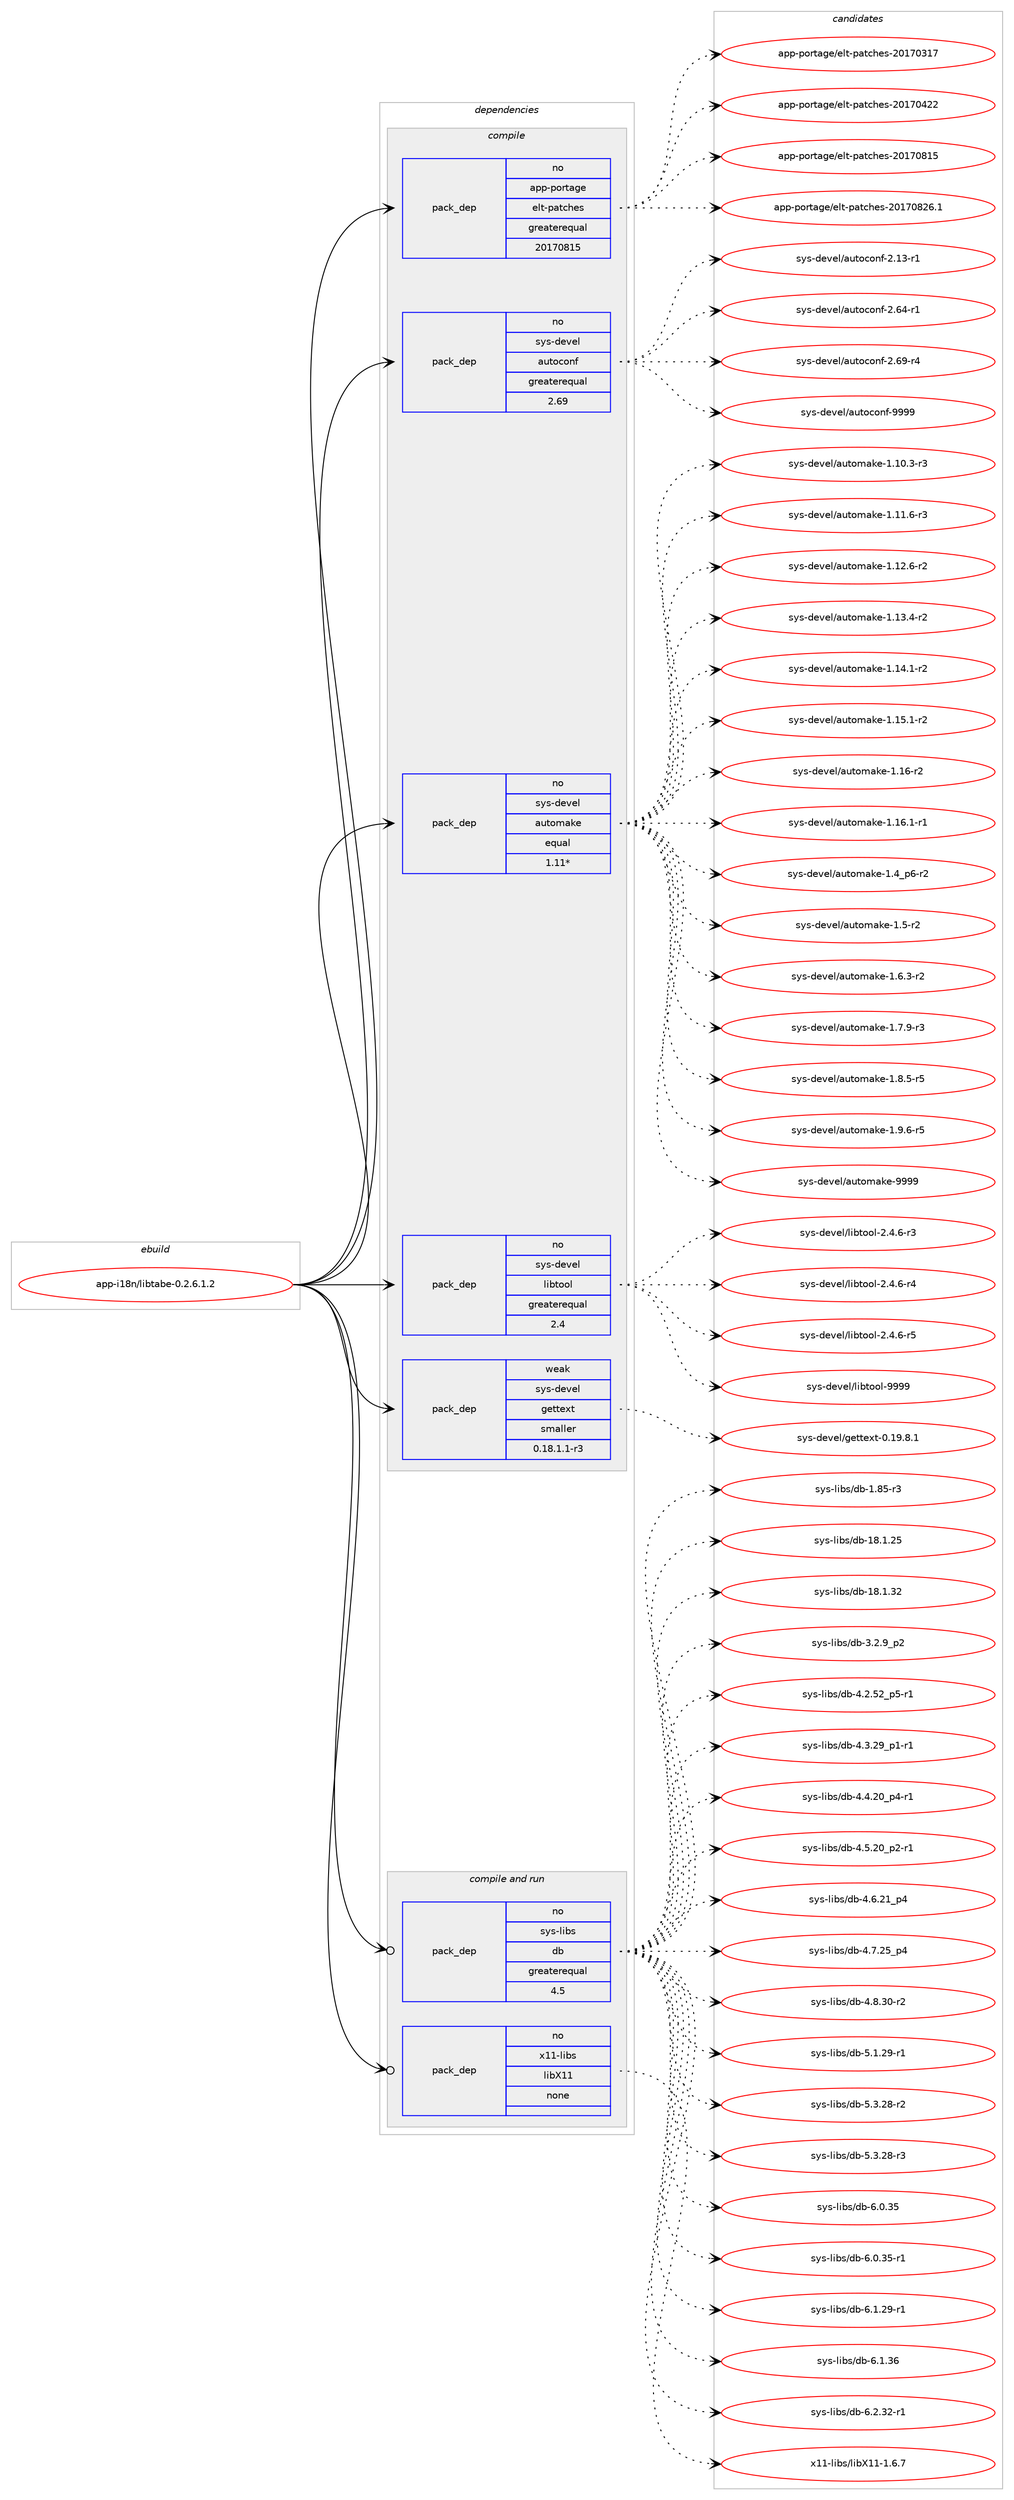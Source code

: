 digraph prolog {

# *************
# Graph options
# *************

newrank=true;
concentrate=true;
compound=true;
graph [rankdir=LR,fontname=Helvetica,fontsize=10,ranksep=1.5];#, ranksep=2.5, nodesep=0.2];
edge  [arrowhead=vee];
node  [fontname=Helvetica,fontsize=10];

# **********
# The ebuild
# **********

subgraph cluster_leftcol {
color=gray;
rank=same;
label=<<i>ebuild</i>>;
id [label="app-i18n/libtabe-0.2.6.1.2", color=red, width=4, href="../app-i18n/libtabe-0.2.6.1.2.svg"];
}

# ****************
# The dependencies
# ****************

subgraph cluster_midcol {
color=gray;
label=<<i>dependencies</i>>;
subgraph cluster_compile {
fillcolor="#eeeeee";
style=filled;
label=<<i>compile</i>>;
subgraph pack922838 {
dependency1295657 [label=<<TABLE BORDER="0" CELLBORDER="1" CELLSPACING="0" CELLPADDING="4" WIDTH="220"><TR><TD ROWSPAN="6" CELLPADDING="30">pack_dep</TD></TR><TR><TD WIDTH="110">no</TD></TR><TR><TD>app-portage</TD></TR><TR><TD>elt-patches</TD></TR><TR><TD>greaterequal</TD></TR><TR><TD>20170815</TD></TR></TABLE>>, shape=none, color=blue];
}
id:e -> dependency1295657:w [weight=20,style="solid",arrowhead="vee"];
subgraph pack922839 {
dependency1295658 [label=<<TABLE BORDER="0" CELLBORDER="1" CELLSPACING="0" CELLPADDING="4" WIDTH="220"><TR><TD ROWSPAN="6" CELLPADDING="30">pack_dep</TD></TR><TR><TD WIDTH="110">no</TD></TR><TR><TD>sys-devel</TD></TR><TR><TD>autoconf</TD></TR><TR><TD>greaterequal</TD></TR><TR><TD>2.69</TD></TR></TABLE>>, shape=none, color=blue];
}
id:e -> dependency1295658:w [weight=20,style="solid",arrowhead="vee"];
subgraph pack922840 {
dependency1295659 [label=<<TABLE BORDER="0" CELLBORDER="1" CELLSPACING="0" CELLPADDING="4" WIDTH="220"><TR><TD ROWSPAN="6" CELLPADDING="30">pack_dep</TD></TR><TR><TD WIDTH="110">no</TD></TR><TR><TD>sys-devel</TD></TR><TR><TD>automake</TD></TR><TR><TD>equal</TD></TR><TR><TD>1.11*</TD></TR></TABLE>>, shape=none, color=blue];
}
id:e -> dependency1295659:w [weight=20,style="solid",arrowhead="vee"];
subgraph pack922841 {
dependency1295660 [label=<<TABLE BORDER="0" CELLBORDER="1" CELLSPACING="0" CELLPADDING="4" WIDTH="220"><TR><TD ROWSPAN="6" CELLPADDING="30">pack_dep</TD></TR><TR><TD WIDTH="110">no</TD></TR><TR><TD>sys-devel</TD></TR><TR><TD>libtool</TD></TR><TR><TD>greaterequal</TD></TR><TR><TD>2.4</TD></TR></TABLE>>, shape=none, color=blue];
}
id:e -> dependency1295660:w [weight=20,style="solid",arrowhead="vee"];
subgraph pack922842 {
dependency1295661 [label=<<TABLE BORDER="0" CELLBORDER="1" CELLSPACING="0" CELLPADDING="4" WIDTH="220"><TR><TD ROWSPAN="6" CELLPADDING="30">pack_dep</TD></TR><TR><TD WIDTH="110">weak</TD></TR><TR><TD>sys-devel</TD></TR><TR><TD>gettext</TD></TR><TR><TD>smaller</TD></TR><TR><TD>0.18.1.1-r3</TD></TR></TABLE>>, shape=none, color=blue];
}
id:e -> dependency1295661:w [weight=20,style="solid",arrowhead="vee"];
}
subgraph cluster_compileandrun {
fillcolor="#eeeeee";
style=filled;
label=<<i>compile and run</i>>;
subgraph pack922843 {
dependency1295662 [label=<<TABLE BORDER="0" CELLBORDER="1" CELLSPACING="0" CELLPADDING="4" WIDTH="220"><TR><TD ROWSPAN="6" CELLPADDING="30">pack_dep</TD></TR><TR><TD WIDTH="110">no</TD></TR><TR><TD>sys-libs</TD></TR><TR><TD>db</TD></TR><TR><TD>greaterequal</TD></TR><TR><TD>4.5</TD></TR></TABLE>>, shape=none, color=blue];
}
id:e -> dependency1295662:w [weight=20,style="solid",arrowhead="odotvee"];
subgraph pack922844 {
dependency1295663 [label=<<TABLE BORDER="0" CELLBORDER="1" CELLSPACING="0" CELLPADDING="4" WIDTH="220"><TR><TD ROWSPAN="6" CELLPADDING="30">pack_dep</TD></TR><TR><TD WIDTH="110">no</TD></TR><TR><TD>x11-libs</TD></TR><TR><TD>libX11</TD></TR><TR><TD>none</TD></TR><TR><TD></TD></TR></TABLE>>, shape=none, color=blue];
}
id:e -> dependency1295663:w [weight=20,style="solid",arrowhead="odotvee"];
}
subgraph cluster_run {
fillcolor="#eeeeee";
style=filled;
label=<<i>run</i>>;
}
}

# **************
# The candidates
# **************

subgraph cluster_choices {
rank=same;
color=gray;
label=<<i>candidates</i>>;

subgraph choice922838 {
color=black;
nodesep=1;
choice97112112451121111141169710310147101108116451129711699104101115455048495548514955 [label="app-portage/elt-patches-20170317", color=red, width=4,href="../app-portage/elt-patches-20170317.svg"];
choice97112112451121111141169710310147101108116451129711699104101115455048495548525050 [label="app-portage/elt-patches-20170422", color=red, width=4,href="../app-portage/elt-patches-20170422.svg"];
choice97112112451121111141169710310147101108116451129711699104101115455048495548564953 [label="app-portage/elt-patches-20170815", color=red, width=4,href="../app-portage/elt-patches-20170815.svg"];
choice971121124511211111411697103101471011081164511297116991041011154550484955485650544649 [label="app-portage/elt-patches-20170826.1", color=red, width=4,href="../app-portage/elt-patches-20170826.1.svg"];
dependency1295657:e -> choice97112112451121111141169710310147101108116451129711699104101115455048495548514955:w [style=dotted,weight="100"];
dependency1295657:e -> choice97112112451121111141169710310147101108116451129711699104101115455048495548525050:w [style=dotted,weight="100"];
dependency1295657:e -> choice97112112451121111141169710310147101108116451129711699104101115455048495548564953:w [style=dotted,weight="100"];
dependency1295657:e -> choice971121124511211111411697103101471011081164511297116991041011154550484955485650544649:w [style=dotted,weight="100"];
}
subgraph choice922839 {
color=black;
nodesep=1;
choice1151211154510010111810110847971171161119911111010245504649514511449 [label="sys-devel/autoconf-2.13-r1", color=red, width=4,href="../sys-devel/autoconf-2.13-r1.svg"];
choice1151211154510010111810110847971171161119911111010245504654524511449 [label="sys-devel/autoconf-2.64-r1", color=red, width=4,href="../sys-devel/autoconf-2.64-r1.svg"];
choice1151211154510010111810110847971171161119911111010245504654574511452 [label="sys-devel/autoconf-2.69-r4", color=red, width=4,href="../sys-devel/autoconf-2.69-r4.svg"];
choice115121115451001011181011084797117116111991111101024557575757 [label="sys-devel/autoconf-9999", color=red, width=4,href="../sys-devel/autoconf-9999.svg"];
dependency1295658:e -> choice1151211154510010111810110847971171161119911111010245504649514511449:w [style=dotted,weight="100"];
dependency1295658:e -> choice1151211154510010111810110847971171161119911111010245504654524511449:w [style=dotted,weight="100"];
dependency1295658:e -> choice1151211154510010111810110847971171161119911111010245504654574511452:w [style=dotted,weight="100"];
dependency1295658:e -> choice115121115451001011181011084797117116111991111101024557575757:w [style=dotted,weight="100"];
}
subgraph choice922840 {
color=black;
nodesep=1;
choice11512111545100101118101108479711711611110997107101454946494846514511451 [label="sys-devel/automake-1.10.3-r3", color=red, width=4,href="../sys-devel/automake-1.10.3-r3.svg"];
choice11512111545100101118101108479711711611110997107101454946494946544511451 [label="sys-devel/automake-1.11.6-r3", color=red, width=4,href="../sys-devel/automake-1.11.6-r3.svg"];
choice11512111545100101118101108479711711611110997107101454946495046544511450 [label="sys-devel/automake-1.12.6-r2", color=red, width=4,href="../sys-devel/automake-1.12.6-r2.svg"];
choice11512111545100101118101108479711711611110997107101454946495146524511450 [label="sys-devel/automake-1.13.4-r2", color=red, width=4,href="../sys-devel/automake-1.13.4-r2.svg"];
choice11512111545100101118101108479711711611110997107101454946495246494511450 [label="sys-devel/automake-1.14.1-r2", color=red, width=4,href="../sys-devel/automake-1.14.1-r2.svg"];
choice11512111545100101118101108479711711611110997107101454946495346494511450 [label="sys-devel/automake-1.15.1-r2", color=red, width=4,href="../sys-devel/automake-1.15.1-r2.svg"];
choice1151211154510010111810110847971171161111099710710145494649544511450 [label="sys-devel/automake-1.16-r2", color=red, width=4,href="../sys-devel/automake-1.16-r2.svg"];
choice11512111545100101118101108479711711611110997107101454946495446494511449 [label="sys-devel/automake-1.16.1-r1", color=red, width=4,href="../sys-devel/automake-1.16.1-r1.svg"];
choice115121115451001011181011084797117116111109971071014549465295112544511450 [label="sys-devel/automake-1.4_p6-r2", color=red, width=4,href="../sys-devel/automake-1.4_p6-r2.svg"];
choice11512111545100101118101108479711711611110997107101454946534511450 [label="sys-devel/automake-1.5-r2", color=red, width=4,href="../sys-devel/automake-1.5-r2.svg"];
choice115121115451001011181011084797117116111109971071014549465446514511450 [label="sys-devel/automake-1.6.3-r2", color=red, width=4,href="../sys-devel/automake-1.6.3-r2.svg"];
choice115121115451001011181011084797117116111109971071014549465546574511451 [label="sys-devel/automake-1.7.9-r3", color=red, width=4,href="../sys-devel/automake-1.7.9-r3.svg"];
choice115121115451001011181011084797117116111109971071014549465646534511453 [label="sys-devel/automake-1.8.5-r5", color=red, width=4,href="../sys-devel/automake-1.8.5-r5.svg"];
choice115121115451001011181011084797117116111109971071014549465746544511453 [label="sys-devel/automake-1.9.6-r5", color=red, width=4,href="../sys-devel/automake-1.9.6-r5.svg"];
choice115121115451001011181011084797117116111109971071014557575757 [label="sys-devel/automake-9999", color=red, width=4,href="../sys-devel/automake-9999.svg"];
dependency1295659:e -> choice11512111545100101118101108479711711611110997107101454946494846514511451:w [style=dotted,weight="100"];
dependency1295659:e -> choice11512111545100101118101108479711711611110997107101454946494946544511451:w [style=dotted,weight="100"];
dependency1295659:e -> choice11512111545100101118101108479711711611110997107101454946495046544511450:w [style=dotted,weight="100"];
dependency1295659:e -> choice11512111545100101118101108479711711611110997107101454946495146524511450:w [style=dotted,weight="100"];
dependency1295659:e -> choice11512111545100101118101108479711711611110997107101454946495246494511450:w [style=dotted,weight="100"];
dependency1295659:e -> choice11512111545100101118101108479711711611110997107101454946495346494511450:w [style=dotted,weight="100"];
dependency1295659:e -> choice1151211154510010111810110847971171161111099710710145494649544511450:w [style=dotted,weight="100"];
dependency1295659:e -> choice11512111545100101118101108479711711611110997107101454946495446494511449:w [style=dotted,weight="100"];
dependency1295659:e -> choice115121115451001011181011084797117116111109971071014549465295112544511450:w [style=dotted,weight="100"];
dependency1295659:e -> choice11512111545100101118101108479711711611110997107101454946534511450:w [style=dotted,weight="100"];
dependency1295659:e -> choice115121115451001011181011084797117116111109971071014549465446514511450:w [style=dotted,weight="100"];
dependency1295659:e -> choice115121115451001011181011084797117116111109971071014549465546574511451:w [style=dotted,weight="100"];
dependency1295659:e -> choice115121115451001011181011084797117116111109971071014549465646534511453:w [style=dotted,weight="100"];
dependency1295659:e -> choice115121115451001011181011084797117116111109971071014549465746544511453:w [style=dotted,weight="100"];
dependency1295659:e -> choice115121115451001011181011084797117116111109971071014557575757:w [style=dotted,weight="100"];
}
subgraph choice922841 {
color=black;
nodesep=1;
choice1151211154510010111810110847108105981161111111084550465246544511451 [label="sys-devel/libtool-2.4.6-r3", color=red, width=4,href="../sys-devel/libtool-2.4.6-r3.svg"];
choice1151211154510010111810110847108105981161111111084550465246544511452 [label="sys-devel/libtool-2.4.6-r4", color=red, width=4,href="../sys-devel/libtool-2.4.6-r4.svg"];
choice1151211154510010111810110847108105981161111111084550465246544511453 [label="sys-devel/libtool-2.4.6-r5", color=red, width=4,href="../sys-devel/libtool-2.4.6-r5.svg"];
choice1151211154510010111810110847108105981161111111084557575757 [label="sys-devel/libtool-9999", color=red, width=4,href="../sys-devel/libtool-9999.svg"];
dependency1295660:e -> choice1151211154510010111810110847108105981161111111084550465246544511451:w [style=dotted,weight="100"];
dependency1295660:e -> choice1151211154510010111810110847108105981161111111084550465246544511452:w [style=dotted,weight="100"];
dependency1295660:e -> choice1151211154510010111810110847108105981161111111084550465246544511453:w [style=dotted,weight="100"];
dependency1295660:e -> choice1151211154510010111810110847108105981161111111084557575757:w [style=dotted,weight="100"];
}
subgraph choice922842 {
color=black;
nodesep=1;
choice1151211154510010111810110847103101116116101120116454846495746564649 [label="sys-devel/gettext-0.19.8.1", color=red, width=4,href="../sys-devel/gettext-0.19.8.1.svg"];
dependency1295661:e -> choice1151211154510010111810110847103101116116101120116454846495746564649:w [style=dotted,weight="100"];
}
subgraph choice922843 {
color=black;
nodesep=1;
choice1151211154510810598115471009845494656534511451 [label="sys-libs/db-1.85-r3", color=red, width=4,href="../sys-libs/db-1.85-r3.svg"];
choice115121115451081059811547100984549564649465053 [label="sys-libs/db-18.1.25", color=red, width=4,href="../sys-libs/db-18.1.25.svg"];
choice115121115451081059811547100984549564649465150 [label="sys-libs/db-18.1.32", color=red, width=4,href="../sys-libs/db-18.1.32.svg"];
choice115121115451081059811547100984551465046579511250 [label="sys-libs/db-3.2.9_p2", color=red, width=4,href="../sys-libs/db-3.2.9_p2.svg"];
choice115121115451081059811547100984552465046535095112534511449 [label="sys-libs/db-4.2.52_p5-r1", color=red, width=4,href="../sys-libs/db-4.2.52_p5-r1.svg"];
choice115121115451081059811547100984552465146505795112494511449 [label="sys-libs/db-4.3.29_p1-r1", color=red, width=4,href="../sys-libs/db-4.3.29_p1-r1.svg"];
choice115121115451081059811547100984552465246504895112524511449 [label="sys-libs/db-4.4.20_p4-r1", color=red, width=4,href="../sys-libs/db-4.4.20_p4-r1.svg"];
choice115121115451081059811547100984552465346504895112504511449 [label="sys-libs/db-4.5.20_p2-r1", color=red, width=4,href="../sys-libs/db-4.5.20_p2-r1.svg"];
choice11512111545108105981154710098455246544650499511252 [label="sys-libs/db-4.6.21_p4", color=red, width=4,href="../sys-libs/db-4.6.21_p4.svg"];
choice11512111545108105981154710098455246554650539511252 [label="sys-libs/db-4.7.25_p4", color=red, width=4,href="../sys-libs/db-4.7.25_p4.svg"];
choice11512111545108105981154710098455246564651484511450 [label="sys-libs/db-4.8.30-r2", color=red, width=4,href="../sys-libs/db-4.8.30-r2.svg"];
choice11512111545108105981154710098455346494650574511449 [label="sys-libs/db-5.1.29-r1", color=red, width=4,href="../sys-libs/db-5.1.29-r1.svg"];
choice11512111545108105981154710098455346514650564511450 [label="sys-libs/db-5.3.28-r2", color=red, width=4,href="../sys-libs/db-5.3.28-r2.svg"];
choice11512111545108105981154710098455346514650564511451 [label="sys-libs/db-5.3.28-r3", color=red, width=4,href="../sys-libs/db-5.3.28-r3.svg"];
choice1151211154510810598115471009845544648465153 [label="sys-libs/db-6.0.35", color=red, width=4,href="../sys-libs/db-6.0.35.svg"];
choice11512111545108105981154710098455446484651534511449 [label="sys-libs/db-6.0.35-r1", color=red, width=4,href="../sys-libs/db-6.0.35-r1.svg"];
choice11512111545108105981154710098455446494650574511449 [label="sys-libs/db-6.1.29-r1", color=red, width=4,href="../sys-libs/db-6.1.29-r1.svg"];
choice1151211154510810598115471009845544649465154 [label="sys-libs/db-6.1.36", color=red, width=4,href="../sys-libs/db-6.1.36.svg"];
choice11512111545108105981154710098455446504651504511449 [label="sys-libs/db-6.2.32-r1", color=red, width=4,href="../sys-libs/db-6.2.32-r1.svg"];
dependency1295662:e -> choice1151211154510810598115471009845494656534511451:w [style=dotted,weight="100"];
dependency1295662:e -> choice115121115451081059811547100984549564649465053:w [style=dotted,weight="100"];
dependency1295662:e -> choice115121115451081059811547100984549564649465150:w [style=dotted,weight="100"];
dependency1295662:e -> choice115121115451081059811547100984551465046579511250:w [style=dotted,weight="100"];
dependency1295662:e -> choice115121115451081059811547100984552465046535095112534511449:w [style=dotted,weight="100"];
dependency1295662:e -> choice115121115451081059811547100984552465146505795112494511449:w [style=dotted,weight="100"];
dependency1295662:e -> choice115121115451081059811547100984552465246504895112524511449:w [style=dotted,weight="100"];
dependency1295662:e -> choice115121115451081059811547100984552465346504895112504511449:w [style=dotted,weight="100"];
dependency1295662:e -> choice11512111545108105981154710098455246544650499511252:w [style=dotted,weight="100"];
dependency1295662:e -> choice11512111545108105981154710098455246554650539511252:w [style=dotted,weight="100"];
dependency1295662:e -> choice11512111545108105981154710098455246564651484511450:w [style=dotted,weight="100"];
dependency1295662:e -> choice11512111545108105981154710098455346494650574511449:w [style=dotted,weight="100"];
dependency1295662:e -> choice11512111545108105981154710098455346514650564511450:w [style=dotted,weight="100"];
dependency1295662:e -> choice11512111545108105981154710098455346514650564511451:w [style=dotted,weight="100"];
dependency1295662:e -> choice1151211154510810598115471009845544648465153:w [style=dotted,weight="100"];
dependency1295662:e -> choice11512111545108105981154710098455446484651534511449:w [style=dotted,weight="100"];
dependency1295662:e -> choice11512111545108105981154710098455446494650574511449:w [style=dotted,weight="100"];
dependency1295662:e -> choice1151211154510810598115471009845544649465154:w [style=dotted,weight="100"];
dependency1295662:e -> choice11512111545108105981154710098455446504651504511449:w [style=dotted,weight="100"];
}
subgraph choice922844 {
color=black;
nodesep=1;
choice120494945108105981154710810598884949454946544655 [label="x11-libs/libX11-1.6.7", color=red, width=4,href="../x11-libs/libX11-1.6.7.svg"];
dependency1295663:e -> choice120494945108105981154710810598884949454946544655:w [style=dotted,weight="100"];
}
}

}
